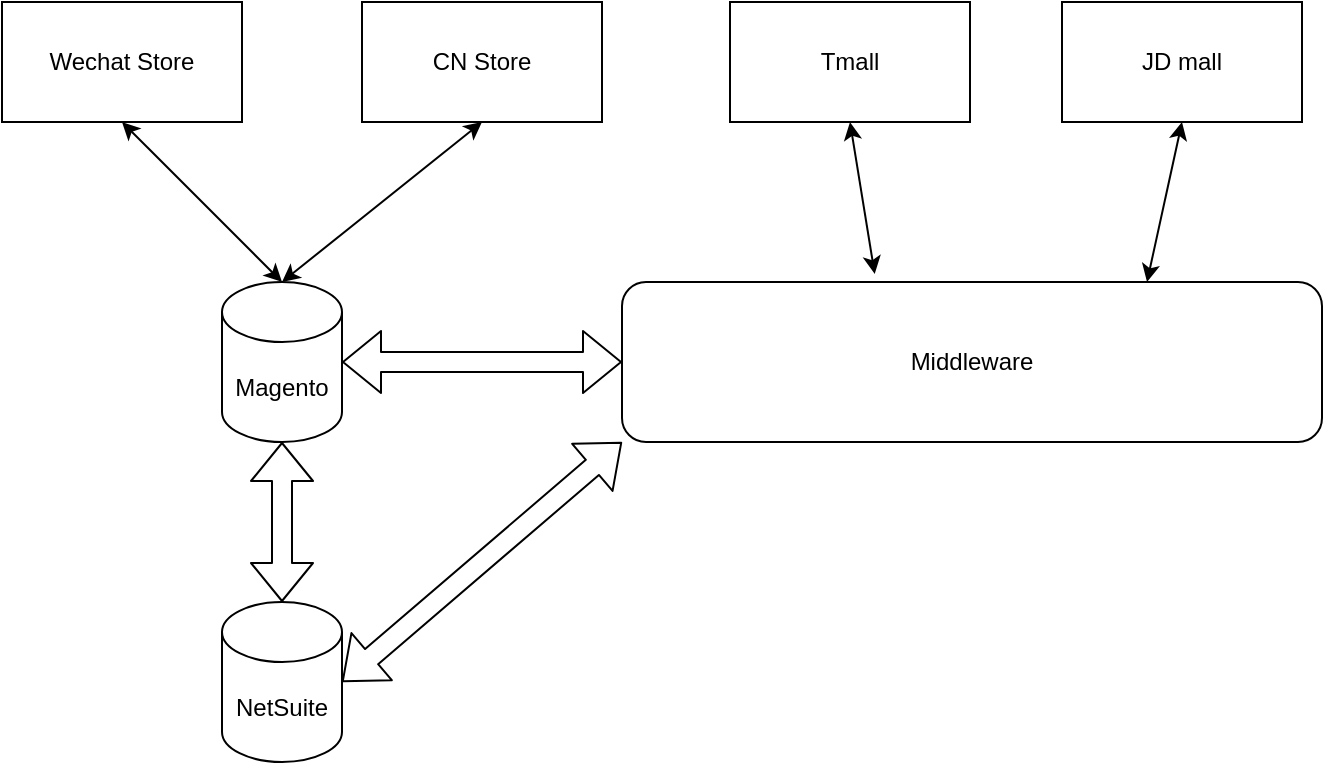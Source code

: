 <mxfile version="14.3.0" type="github" pages="2">
  <diagram id="qNcUAQGZJetffSZU7KwL" name="Page-1">
    <mxGraphModel dx="894" dy="621" grid="1" gridSize="10" guides="1" tooltips="1" connect="1" arrows="1" fold="1" page="1" pageScale="1" pageWidth="827" pageHeight="1169" math="0" shadow="0">
      <root>
        <mxCell id="0" />
        <mxCell id="1" parent="0" />
        <mxCell id="-fSjF9Hz_0KbB6aGet6d-2" value="Magento" style="shape=cylinder3;whiteSpace=wrap;html=1;boundedLbl=1;backgroundOutline=1;size=15;" vertex="1" parent="1">
          <mxGeometry x="130" y="220" width="60" height="80" as="geometry" />
        </mxCell>
        <mxCell id="-fSjF9Hz_0KbB6aGet6d-4" value="CN Store" style="rounded=0;whiteSpace=wrap;html=1;" vertex="1" parent="1">
          <mxGeometry x="200" y="80" width="120" height="60" as="geometry" />
        </mxCell>
        <mxCell id="-fSjF9Hz_0KbB6aGet6d-5" value="Tmall" style="rounded=0;whiteSpace=wrap;html=1;" vertex="1" parent="1">
          <mxGeometry x="384" y="80" width="120" height="60" as="geometry" />
        </mxCell>
        <mxCell id="-fSjF9Hz_0KbB6aGet6d-6" value="JD mall" style="rounded=0;whiteSpace=wrap;html=1;" vertex="1" parent="1">
          <mxGeometry x="550" y="80" width="120" height="60" as="geometry" />
        </mxCell>
        <mxCell id="-fSjF9Hz_0KbB6aGet6d-7" value="Middleware" style="rounded=1;whiteSpace=wrap;html=1;" vertex="1" parent="1">
          <mxGeometry x="330" y="220" width="350" height="80" as="geometry" />
        </mxCell>
        <mxCell id="-fSjF9Hz_0KbB6aGet6d-8" value="NetSuite" style="shape=cylinder3;whiteSpace=wrap;html=1;boundedLbl=1;backgroundOutline=1;size=15;" vertex="1" parent="1">
          <mxGeometry x="130" y="380" width="60" height="80" as="geometry" />
        </mxCell>
        <mxCell id="-fSjF9Hz_0KbB6aGet6d-9" value="Wechat Store" style="rounded=0;whiteSpace=wrap;html=1;" vertex="1" parent="1">
          <mxGeometry x="20" y="80" width="120" height="60" as="geometry" />
        </mxCell>
        <mxCell id="-fSjF9Hz_0KbB6aGet6d-10" value="" style="endArrow=classic;startArrow=classic;html=1;entryX=0.5;entryY=1;entryDx=0;entryDy=0;exitX=0.5;exitY=0;exitDx=0;exitDy=0;exitPerimeter=0;" edge="1" parent="1" source="-fSjF9Hz_0KbB6aGet6d-2" target="-fSjF9Hz_0KbB6aGet6d-4">
          <mxGeometry width="50" height="50" relative="1" as="geometry">
            <mxPoint x="390" y="350" as="sourcePoint" />
            <mxPoint x="440" y="300" as="targetPoint" />
            <Array as="points" />
          </mxGeometry>
        </mxCell>
        <mxCell id="-fSjF9Hz_0KbB6aGet6d-11" value="" style="endArrow=classic;startArrow=classic;html=1;exitX=0.5;exitY=0;exitDx=0;exitDy=0;exitPerimeter=0;entryX=0.5;entryY=1;entryDx=0;entryDy=0;" edge="1" parent="1" source="-fSjF9Hz_0KbB6aGet6d-2" target="-fSjF9Hz_0KbB6aGet6d-9">
          <mxGeometry width="50" height="50" relative="1" as="geometry">
            <mxPoint x="390" y="350" as="sourcePoint" />
            <mxPoint x="440" y="300" as="targetPoint" />
          </mxGeometry>
        </mxCell>
        <mxCell id="-fSjF9Hz_0KbB6aGet6d-12" value="" style="shape=flexArrow;endArrow=classic;startArrow=classic;html=1;entryX=0;entryY=0.5;entryDx=0;entryDy=0;exitX=1;exitY=0.5;exitDx=0;exitDy=0;exitPerimeter=0;" edge="1" parent="1" source="-fSjF9Hz_0KbB6aGet6d-2" target="-fSjF9Hz_0KbB6aGet6d-7">
          <mxGeometry width="50" height="50" relative="1" as="geometry">
            <mxPoint x="390" y="350" as="sourcePoint" />
            <mxPoint x="440" y="300" as="targetPoint" />
          </mxGeometry>
        </mxCell>
        <mxCell id="-fSjF9Hz_0KbB6aGet6d-13" value="" style="shape=flexArrow;endArrow=classic;startArrow=classic;html=1;entryX=0.5;entryY=1;entryDx=0;entryDy=0;entryPerimeter=0;" edge="1" parent="1" source="-fSjF9Hz_0KbB6aGet6d-8" target="-fSjF9Hz_0KbB6aGet6d-2">
          <mxGeometry width="50" height="50" relative="1" as="geometry">
            <mxPoint x="40" y="330" as="sourcePoint" />
            <mxPoint x="90" y="280" as="targetPoint" />
          </mxGeometry>
        </mxCell>
        <mxCell id="-fSjF9Hz_0KbB6aGet6d-14" value="" style="shape=flexArrow;endArrow=classic;startArrow=classic;html=1;entryX=0;entryY=1;entryDx=0;entryDy=0;exitX=1;exitY=0.5;exitDx=0;exitDy=0;exitPerimeter=0;" edge="1" parent="1" source="-fSjF9Hz_0KbB6aGet6d-8" target="-fSjF9Hz_0KbB6aGet6d-7">
          <mxGeometry width="50" height="50" relative="1" as="geometry">
            <mxPoint x="290" y="370" as="sourcePoint" />
            <mxPoint x="340" y="320" as="targetPoint" />
          </mxGeometry>
        </mxCell>
        <mxCell id="-fSjF9Hz_0KbB6aGet6d-15" value="" style="endArrow=classic;startArrow=classic;html=1;entryX=0.5;entryY=1;entryDx=0;entryDy=0;exitX=0.361;exitY=-0.05;exitDx=0;exitDy=0;exitPerimeter=0;" edge="1" parent="1" source="-fSjF9Hz_0KbB6aGet6d-7" target="-fSjF9Hz_0KbB6aGet6d-5">
          <mxGeometry width="50" height="50" relative="1" as="geometry">
            <mxPoint x="390" y="350" as="sourcePoint" />
            <mxPoint x="440" y="300" as="targetPoint" />
          </mxGeometry>
        </mxCell>
        <mxCell id="-fSjF9Hz_0KbB6aGet6d-16" value="" style="endArrow=classic;startArrow=classic;html=1;entryX=0.5;entryY=1;entryDx=0;entryDy=0;exitX=0.75;exitY=0;exitDx=0;exitDy=0;" edge="1" parent="1" source="-fSjF9Hz_0KbB6aGet6d-7" target="-fSjF9Hz_0KbB6aGet6d-6">
          <mxGeometry width="50" height="50" relative="1" as="geometry">
            <mxPoint x="390" y="350" as="sourcePoint" />
            <mxPoint x="440" y="300" as="targetPoint" />
          </mxGeometry>
        </mxCell>
      </root>
    </mxGraphModel>
  </diagram>
  <diagram id="a8QoYU3uizT3Y0XRhWZA" name="Page-2">
    <mxGraphModel dx="899" dy="623" grid="1" gridSize="10" guides="1" tooltips="1" connect="1" arrows="1" fold="1" page="1" pageScale="1" pageWidth="827" pageHeight="1169" math="0" shadow="0">
      <root>
        <mxCell id="fV2MT0JohxD7M5UsY4Q4-0" />
        <mxCell id="fV2MT0JohxD7M5UsY4Q4-1" parent="fV2MT0JohxD7M5UsY4Q4-0" />
      </root>
    </mxGraphModel>
  </diagram>
</mxfile>
